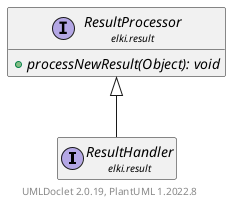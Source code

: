 @startuml
    remove .*\.(Instance|Par|Parameterizer|Factory)$
    set namespaceSeparator none
    hide empty fields
    hide empty methods

    interface "<size:14>ResultHandler\n<size:10>elki.result" as elki.result.ResultHandler [[ResultHandler.html]]

    interface "<size:14>ResultProcessor\n<size:10>elki.result" as elki.result.ResultProcessor [[ResultProcessor.html]] {
        {abstract} +processNewResult(Object): void
    }

    elki.result.ResultProcessor <|-- elki.result.ResultHandler

    center footer UMLDoclet 2.0.19, PlantUML 1.2022.8
@enduml
